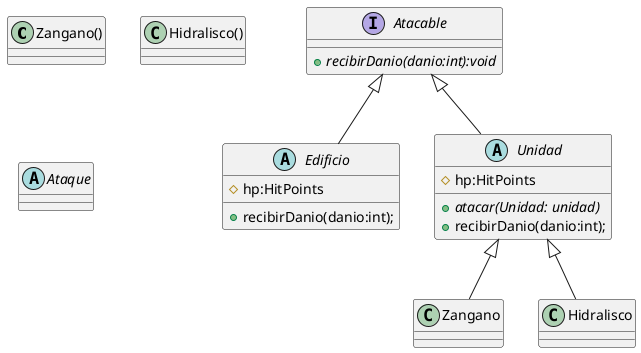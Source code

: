 @startuml

class Zangano(){

}

class Hidralisco(){

}

interface Atacable{
+ {abstract} recibirDanio(danio:int):void

}
abstract class Ataque{

}
abstract class Edificio{
# hp:HitPoints
+recibirDanio(danio:int);
}

abstract class Unidad{
# hp:HitPoints

+{abstract} atacar(Unidad: unidad)
+recibirDanio(danio:int);
}

Atacable <|-- Edificio
Atacable <|-- Unidad
Unidad <|-- Zangano
Unidad <|--Hidralisco

@enduml
//  >>Zangano atacar (atacable).
atacable.RecibirDanio(0)


>>Unidad recibirDanio:unDanio
hitPoints.recibirDanio(unDanio)



ataque = new AtaqueNulo()
//Que al evolucionar un zanagano se cree un edificio en la misma pos
// y se elimine el zangano.

//Juego en el metodo actualizarPosiciones le pide a cada
//individuo y edificio sus posiciones y se las envia a mapa

//Hay que hacer una clase Posicion que tenga como atributo
//coordenadas x e y.

//Para construir un edificio hice que lo haga la clase juego, asi
//soluciono el tema de chequear que el edificio se construya sobre
//lo que debe. Pero no se si van a quedar demasaidos métodos en Juego.
